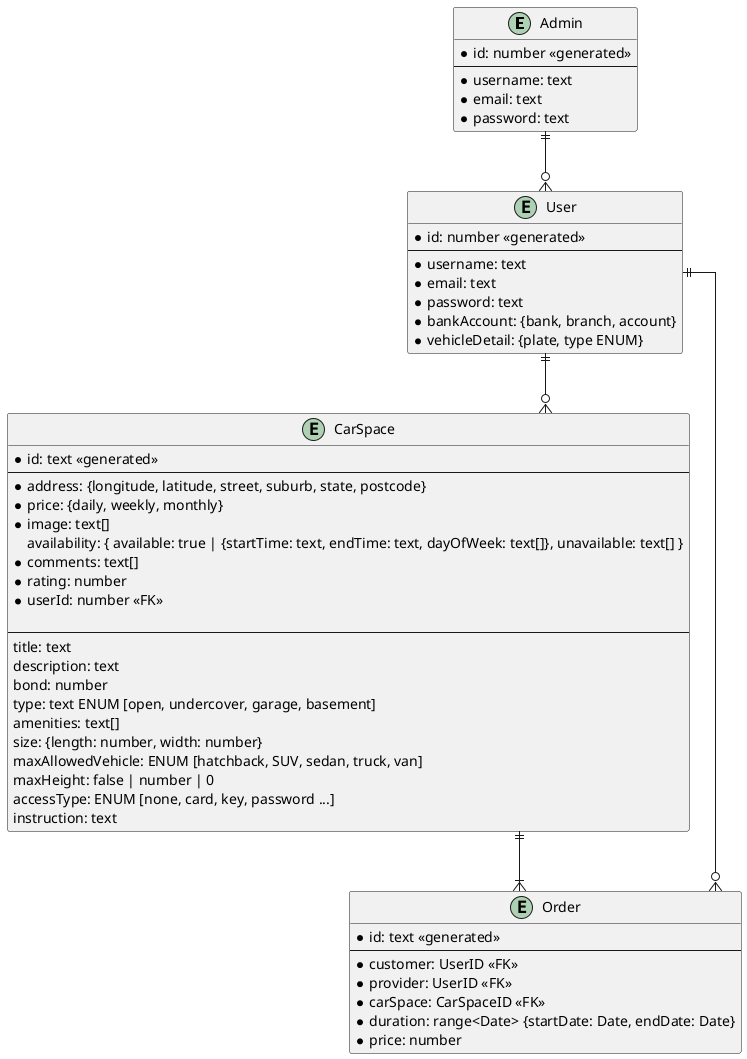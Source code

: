 @startuml Where2Park Database

' avoid problems with angled crows feet
skinparam linetype ortho

entity "Admin" as admin {
  *id: number <<generated>>
  --
  *username: text
  *email: text
  ' hashed
  *password: text
}

entity "User" as user {
  *id: number <<generated>>
  --
  *username: text
  *email: text
  ' hashed
  *password: text
  *bankAccount: {bank, branch, account}
  *vehicleDetail: {plate, type ENUM}
}

entity "CarSpace" as cp {
  *id: text <<generated>>
  --
  *address: {longitude, latitude, street, suburb, state, postcode}
  *price: {daily, weekly, monthly}
  ' *dailyPrice: number
  ' *weeklyPrice: number
  ' *monthlyPrice: number
  ' link or base64
  *image: text[]
  ' *duration: range<Date>
  availability: { available: true | {startTime: text, endTime: text, dayOfWeek: text[]}, unavailable: text[] }
  *comments: text[]
  *rating: number
  *userId: number <<FK>>
  
  --
  title: text
  description: text
  bond: number
  type: text ENUM [open, undercover, garage, basement]
  amenities: text[]
  size: {length: number, width: number}
  maxAllowedVehicle: ENUM [hatchback, SUV, sedan, truck, van]
  maxHeight: false | number | 0
  accessType: ENUM [none, card, key, password ...]
  instruction: text
}

entity "Order" as order {
  *id: text <<generated>>
  --
  *customer: UserID <<FK>>
  *provider: UserID <<FK>>
  *carSpace: CarSpaceID <<FK>>
  *duration: range<Date> {startDate: Date, endDate: Date}
  *price: number
}


admin ||--o{ user
user ||--o{ cp
user ||--o{ order
cp ||--|{ order

@enduml
